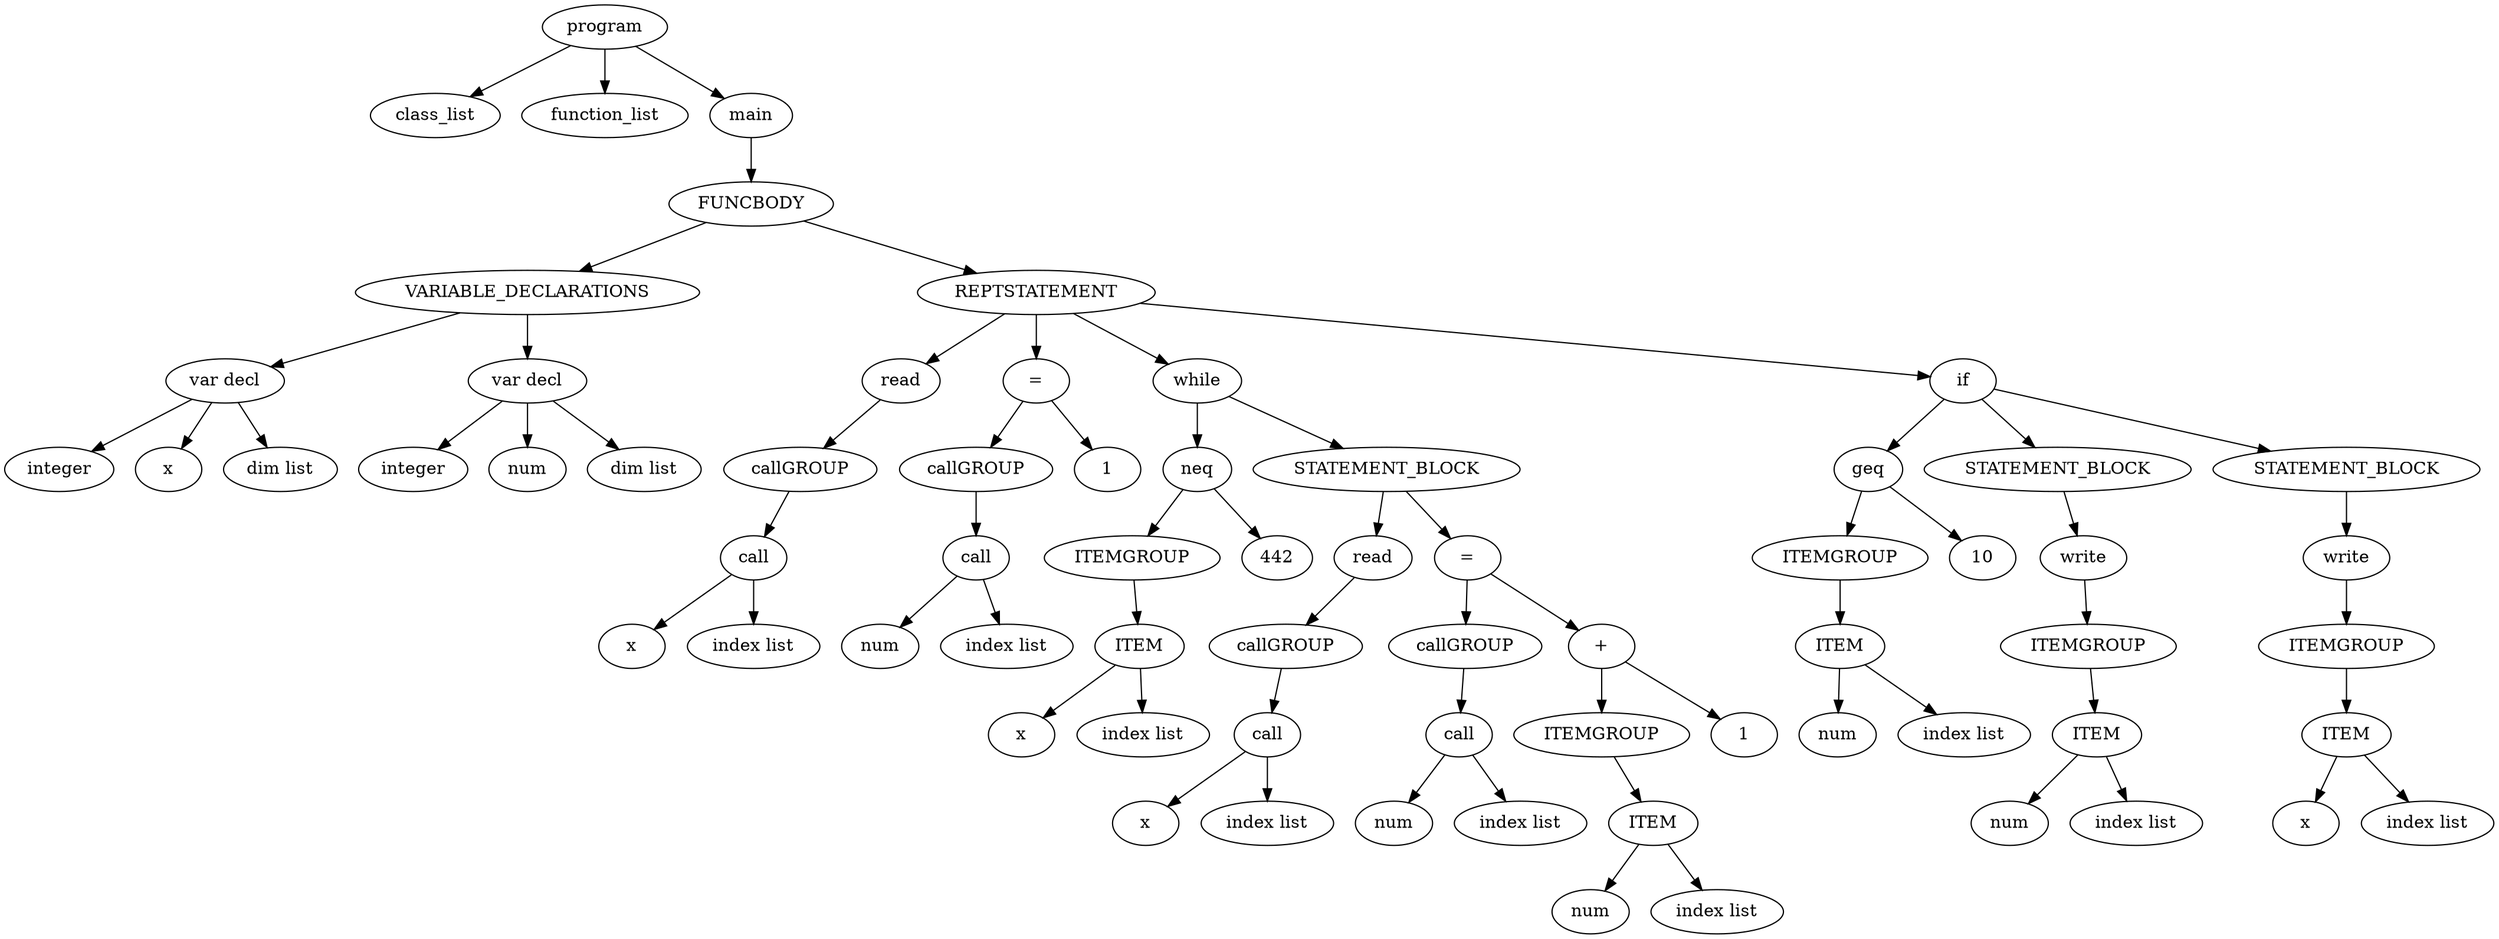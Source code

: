 digraph AST {
0[label="program"]
0->1
0->2
0->3
3[label="main"]
3->4
4[label="FUNCBODY"]
4->5
4->16
16[label="REPTSTATEMENT"]
16->17
16->28
16->34
16->73
73[label="if"]
73->81
73->85
73->95
95[label="STATEMENT_BLOCK"]
95->96
96[label="write"]
96->101
101[label="ITEMGROUP"]
101->97
97[label="ITEM"]
97->98
97->99
99[label="index list"]
98[label="x"]
85[label="STATEMENT_BLOCK"]
85->86
86[label="write"]
86->91
91[label="ITEMGROUP"]
91->87
87[label="ITEM"]
87->88
87->89
89[label="index list"]
88[label="num"]
81[label="geq"]
81->78
81->82
82[label="10"]
78[label="ITEMGROUP"]
78->74
74[label="ITEM"]
74->75
74->76
76[label="index list"]
75[label="num"]
34[label="while"]
34->42
34->46
46[label="STATEMENT_BLOCK"]
46->48
46->59
59[label="="]
59->58
59->66
66[label="+"]
66->64
66->67
67[label="1"]
64[label="ITEMGROUP"]
64->60
60[label="ITEM"]
60->61
60->62
62[label="index list"]
61[label="num"]
58[label="callGROUP"]
58->55
55[label="call"]
55->56
55->57
57[label="index list"]
56[label="num"]
48[label="read"]
48->53
53[label="callGROUP"]
53->49
49[label="call"]
49->50
49->51
51[label="index list"]
50[label="x"]
42[label="neq"]
42->39
42->43
43[label="442"]
39[label="ITEMGROUP"]
39->35
35[label="ITEM"]
35->36
35->37
37[label="index list"]
36[label="x"]
28[label="="]
28->27
28->29
29[label="1"]
27[label="callGROUP"]
27->24
24[label="call"]
24->25
24->26
26[label="index list"]
25[label="num"]
17[label="read"]
17->22
22[label="callGROUP"]
22->18
18[label="call"]
18->19
18->20
20[label="index list"]
19[label="x"]
5[label="VARIABLE_DECLARATIONS"]
5->7
5->12
12[label="var decl"]
12->11
12->13
12->14
14[label="dim list"]
13[label="num"]
11[label="integer"]
7[label="var decl"]
7->6
7->8
7->9
9[label="dim list"]
8[label="x"]
6[label="integer"]
2[label="function_list"]
1[label="class_list"]
}
